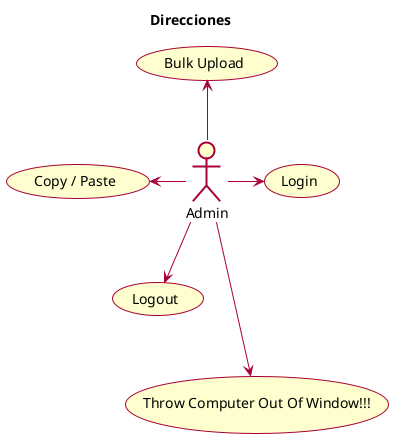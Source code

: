@startuml Samples
    skin rose
    skinparam classFontName Calibri
    skinparam shadowing false

    title Diagrama by Gerardo Tordoya
'====================================

@startuml Samples
    skin rose
    skinparam classFontName Calibri
    skinparam shadowing false

    title Direcciones
'====================================

actor :Admin: as A

A -> (Login)
A --> (Logout)
A -left-> (Copy / Paste)
A -up-> (Bulk Upload)
A ---> (Throw Computer Out Of Window!!!)

@enduml